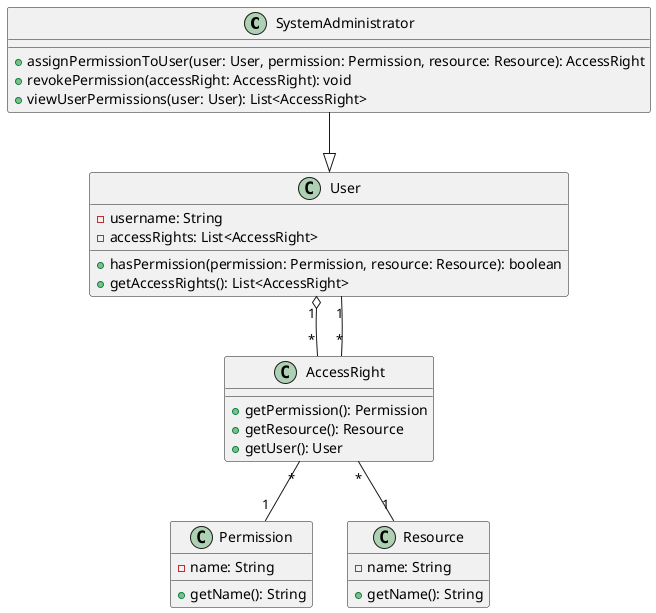 @startuml

class SystemAdministrator {
  + assignPermissionToUser(user: User, permission: Permission, resource: Resource): AccessRight
  + revokePermission(accessRight: AccessRight): void
  + viewUserPermissions(user: User): List<AccessRight>
}

class User {
  - username: String
  - accessRights: List<AccessRight>
  + hasPermission(permission: Permission, resource: Resource): boolean
  + getAccessRights(): List<AccessRight>
}

class Permission {
  - name: String
  + getName(): String
}

class Resource {
  - name: String
  + getName(): String
}

class AccessRight {
  + getPermission(): Permission
  + getResource(): Resource
  + getUser(): User
}

SystemAdministrator --|> User

User "1" o-- "*" AccessRight
AccessRight "*" -- "1" User
AccessRight "*" -- "1" Permission
AccessRight "*" -- "1" Resource

@enduml